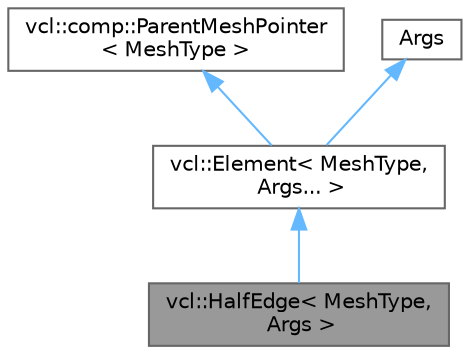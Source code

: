 digraph "vcl::HalfEdge&lt; MeshType, Args &gt;"
{
 // LATEX_PDF_SIZE
  bgcolor="transparent";
  edge [fontname=Helvetica,fontsize=10,labelfontname=Helvetica,labelfontsize=10];
  node [fontname=Helvetica,fontsize=10,shape=box,height=0.2,width=0.4];
  Node1 [label="vcl::HalfEdge\< MeshType,\l Args \>",height=0.2,width=0.4,color="gray40", fillcolor="grey60", style="filled", fontcolor="black",tooltip=" "];
  Node2 -> Node1 [dir="back",color="steelblue1",style="solid"];
  Node2 [label="vcl::Element\< MeshType,\l Args... \>",height=0.2,width=0.4,color="gray40", fillcolor="white", style="filled",URL="$classvcl_1_1Element.html",tooltip=" "];
  Node3 -> Node2 [dir="back",color="steelblue1",style="solid"];
  Node3 [label="vcl::comp::ParentMeshPointer\l\< MeshType \>",height=0.2,width=0.4,color="gray40", fillcolor="white", style="filled",URL="$classvcl_1_1comp_1_1ParentMeshPointer.html",tooltip=" "];
  Node4 -> Node2 [dir="back",color="steelblue1",style="solid"];
  Node4 [label="Args",height=0.2,width=0.4,color="gray40", fillcolor="white", style="filled",tooltip=" "];
}
